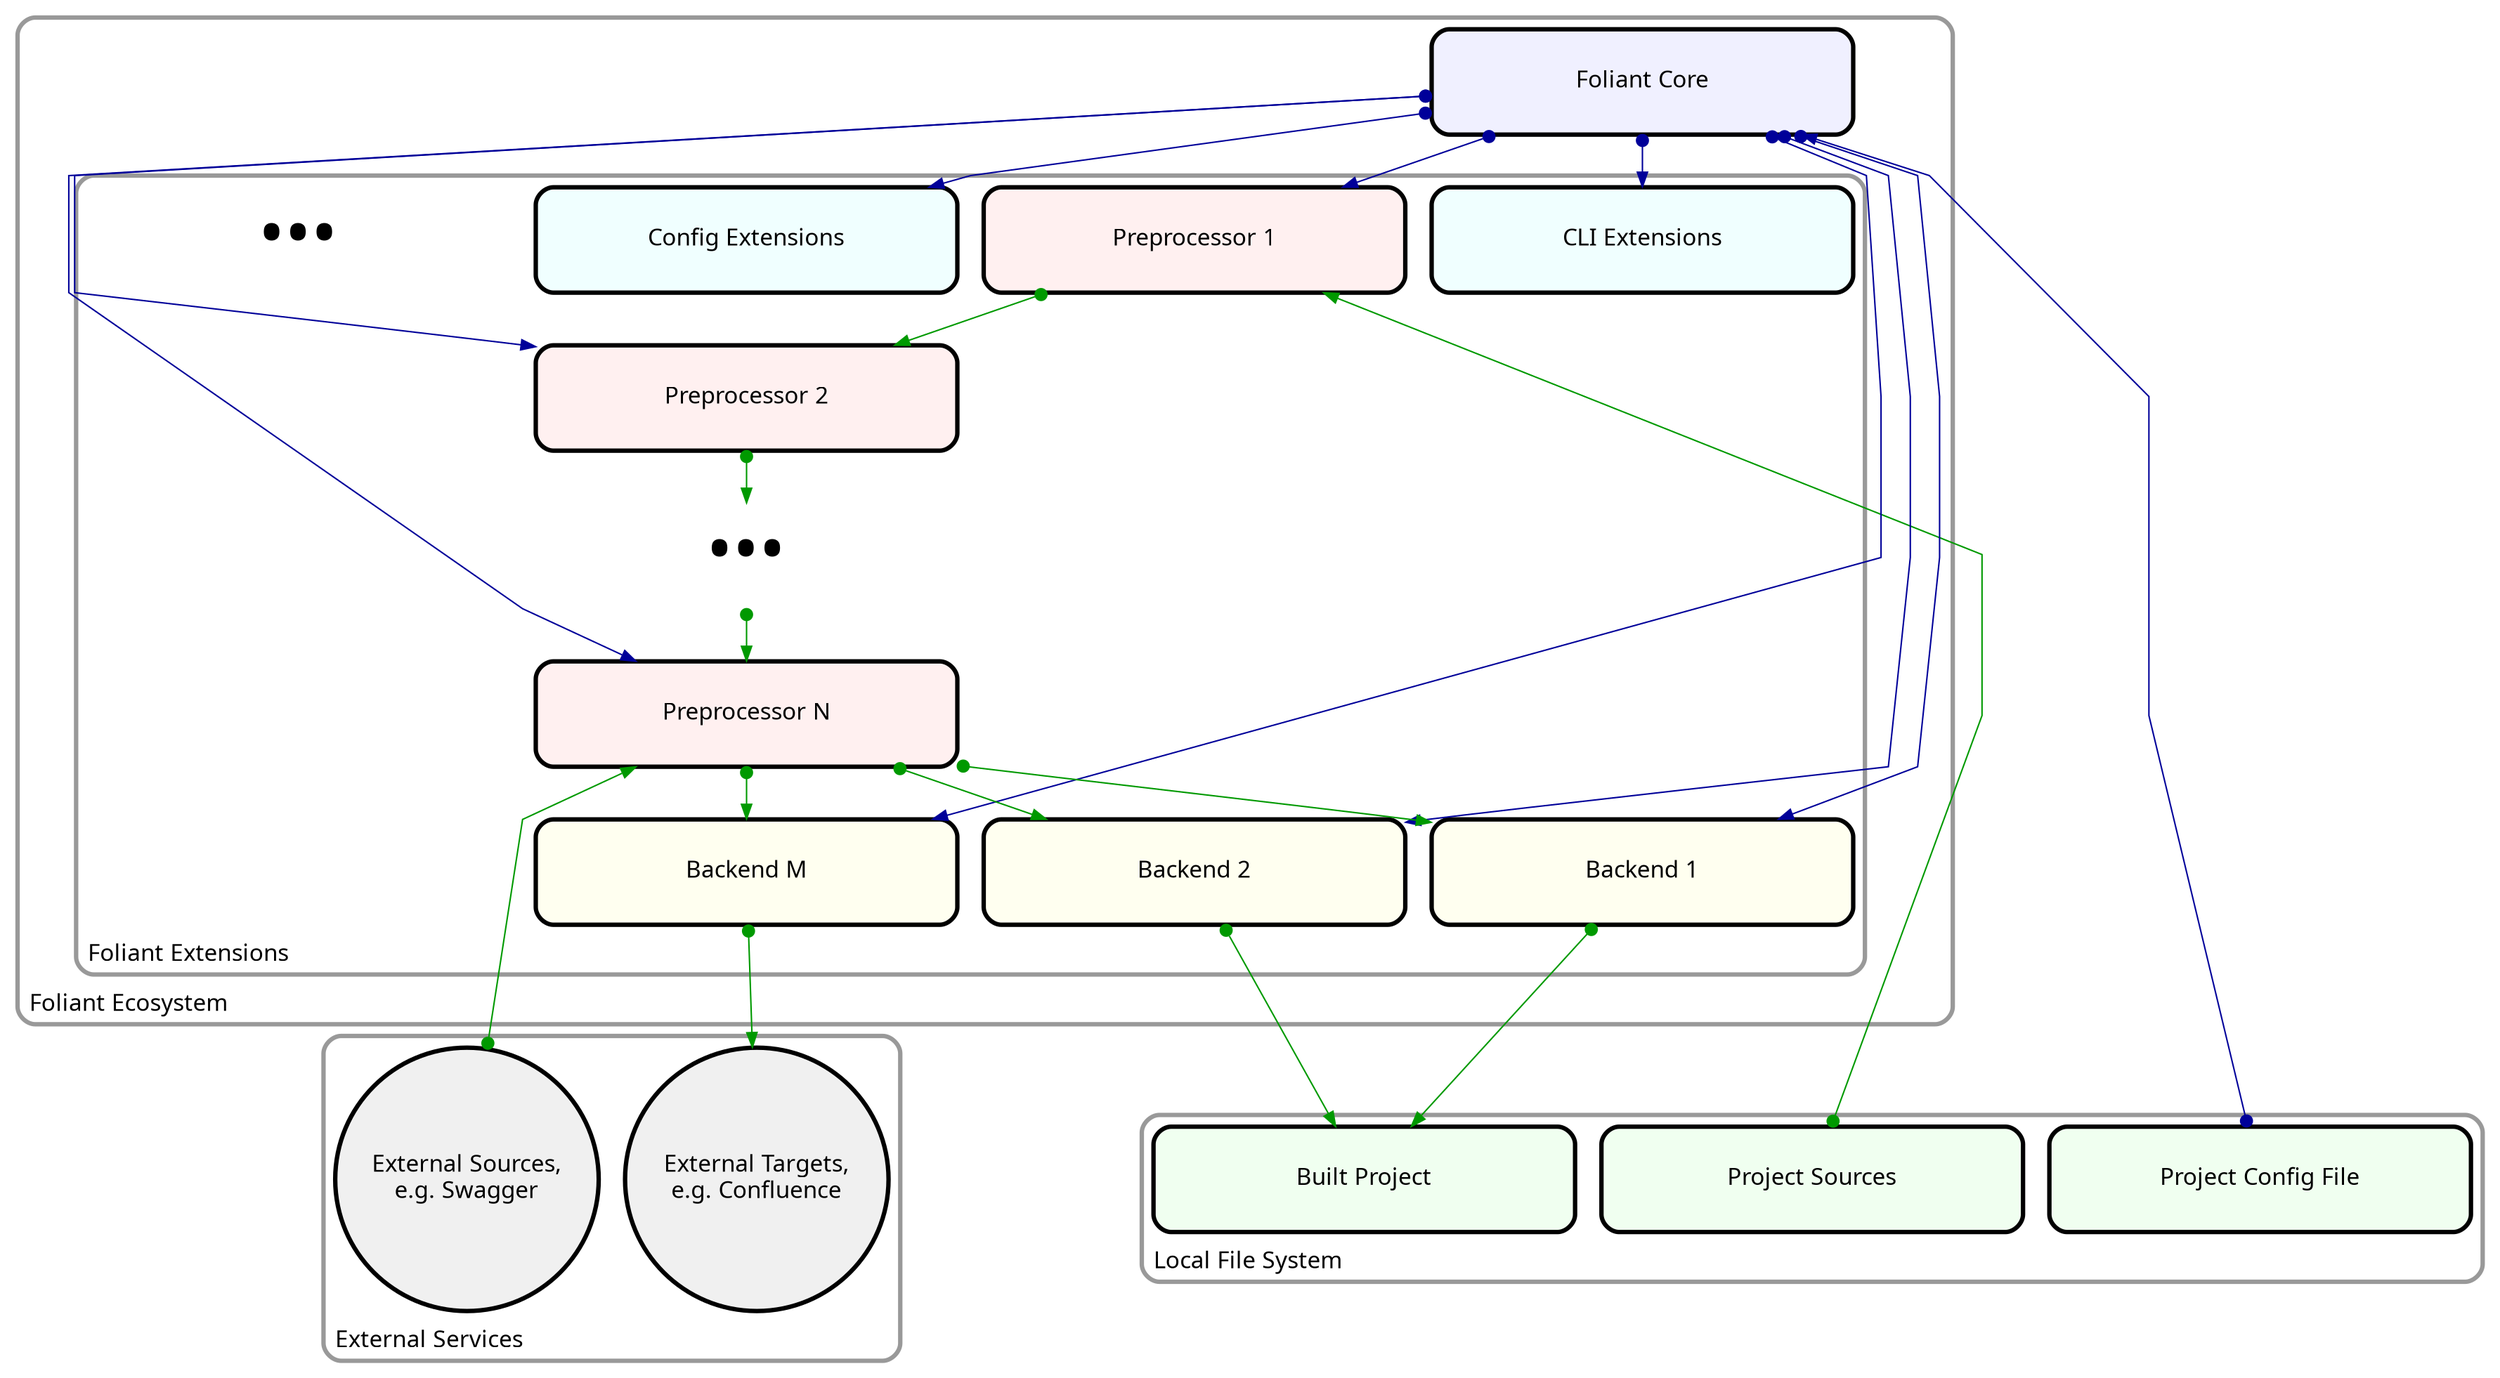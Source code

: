 digraph {
graph [splines = "compound", fontname = "PT Sans Caption", fontsize = "16"];
node [shape = "box", fixedsize = "true", width = "4", height = "1", penwidth = "3", fontname = "PT Sans Caption", fontsize = "16"];
edge [dir = "both", arrowtail = "dot", arrowhead = "normal"];
"config" [style = "filled, rounded", fillcolor = "#f0fff0", label = "Project Config File", pos = "0, 0.0!"];
"src" [style = "filled, rounded", fillcolor = "#f0fff0", label = "Project Sources", pos = "0, -2.78!"];
"artifacts" [style = "filled, rounded", fillcolor = "#f0fff0", label = "Built Project", pos = "0, -5.56!"];
"core" [style = "filled, rounded", fillcolor = "#f0f0ff", label = "Foliant Core", pos = "11.12, 0.0!"];
"config_extensions" [style = "filled, rounded", fillcolor = "#f0ffff", label = "Config Extensions", pos = "22.24, -2.78!"];
"cli_extensions" [style = "filled, rounded", fillcolor = "#f0ffff", label = "CLI Extensions", pos = "16.68, -2.78!"];
"preprocessor_1" [style = "filled, rounded", fillcolor = "#fff0f0", label = "Preprocessor 1", pos = "5.56, -2.78!"];
"preprocessor_2" [style = "filled, rounded", fillcolor = "#fff0f0", label = "Preprocessor 2", pos = "5.56, -5.56!"];
"more_preprocessors" [penwidth = "0", fontsize = "48", label = "•••", pos = "5.56, -8.33!"];
"preprocessor_n" [style = "filled, rounded", fillcolor = "#fff0f0", label = "Preprocessor N", pos = "5.56, -11.11!"];
"backend_1" [style = "filled, rounded", fillcolor = "#fffff0", label = "Backend 1", pos = "5.56, -13.89!"];
"backend_2" [style = "filled, rounded", fillcolor = "#fffff0", label = "Backend 2", pos = "11.12, -13.89!"];
"more_backends" [penwidth = "0", fontsize = "48", label = "•••", pos = "16.68, -13.89!"];
"backend_m" [style = "filled, rounded", fillcolor = "#fffff0", label = "Backend M", pos = "22.24, -13.89!"];
"external_sources" [shape = "circle", width = "2.5", height = "2.5", style = "filled", fillcolor = "#f0f0f0", label = "External Sources,\ne.g. Swagger", pos = "27.8, -11.11!"];
"external_targets" [shape = "circle", width = "2.5", height = "2.5", style = "filled", fillcolor = "#f0f0f0", label = "External Targets,\ne.g. Confluence", pos = "27.8, -13.89!"];
subgraph cluster_1 {
labelloc = "b";
labeljust = "l";
shape = "box";
penwidth = "3";
color = "#999999";
style = "rounded";
label = "Local File System";
"config";
"src";
"artifacts";
}
subgraph cluster_2 {
labelloc = "b";
labeljust = "l";
shape = "box";
penwidth = "3";
color = "#999999";
style = "rounded";
label = "Foliant Ecosystem";
"core";
subgraph cluster_2_1 {
labelloc = "b";
labeljust = "l";
shape = "box";
penwidth = "3";
color = "#999999";
style = "rounded";
label = "Foliant Extensions";
"config_extensions";
"cli_extensions";
"preprocessor_1";
"preprocessor_2";
"more_preprocessors";
"preprocessor_n";
"backend_1";
"backend_2";
"more_backends";
"backend_m";
}
}
subgraph cluster_3 {
labelloc = "b";
labeljust = "l";
shape = "box";
penwidth = "3";
color = "#999999";
style = "rounded";
label = "External Services";
"external_sources";
"external_targets";
}
"config" -> "core" [color = "#000099"];
"core" -> "config_extensions" [color = "#000099"];
"core" -> "cli_extensions" [color = "#000099"];
"core" -> "preprocessor_1" [color = "#000099"];
"core" -> "preprocessor_2" [color = "#000099"];
"core" -> "preprocessor_n" [color = "#000099"];
"core" -> "backend_1" [color = "#000099"];
"core" -> "backend_2" [color = "#000099"];
"core" -> "backend_m" [color = "#000099"];
"src" -> "preprocessor_1" [color = "#009900"];
"preprocessor_1" -> "preprocessor_2" [color = "#009900"];
"preprocessor_2" -> "more_preprocessors" [color = "#009900"];
"more_preprocessors" -> "preprocessor_n" [color = "#009900"];
"external_sources" -> "preprocessor_n" [color = "#009900"];
"preprocessor_n" -> "backend_1" [color = "#009900"];
"preprocessor_n" -> "backend_2" [color = "#009900"];
"preprocessor_n" -> "backend_m" [color = "#009900"];
"backend_1" -> "artifacts" [color = "#009900"];
"backend_2" -> "artifacts" [color = "#009900"];
"backend_m" -> "external_targets" [color = "#009900"];
}
